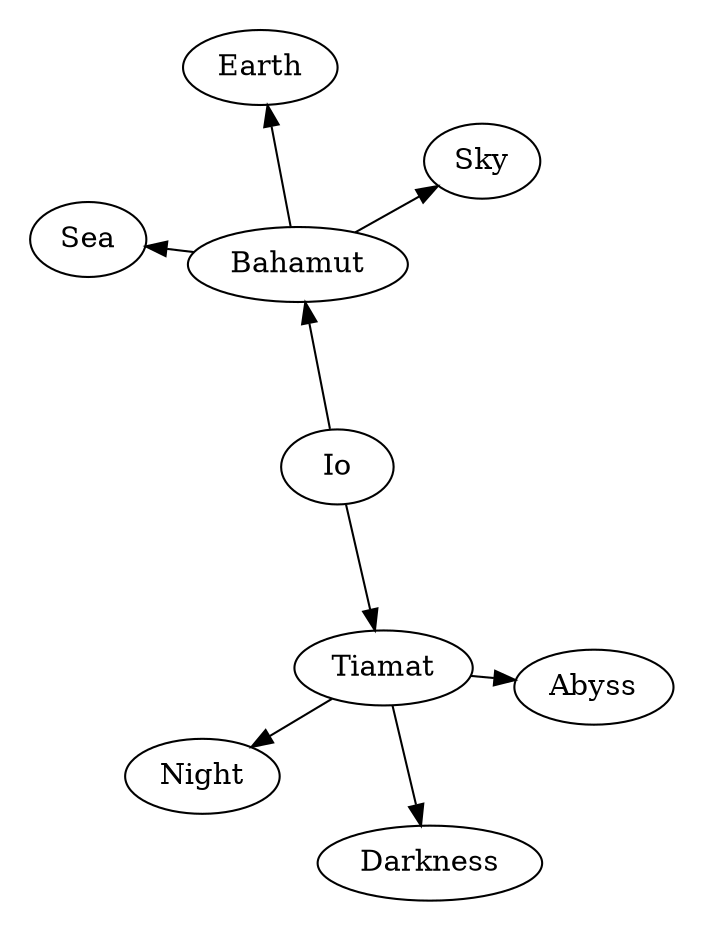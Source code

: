 digraph {
  overlap=scale;
  //splines=curved;
  layout=neato;
  sep=0.2;
  pad=0.2;
  Io -> Bahamut
  Io -> Tiamat
  Bahamut -> Earth
  Bahamut -> Sky
  Bahamut -> Sea
  Tiamat -> Night
  Tiamat -> Darkness
  Tiamat -> Abyss
}
